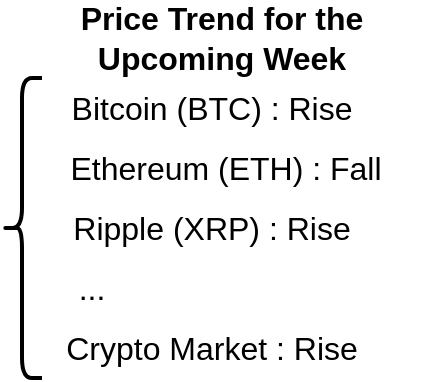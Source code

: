 <mxfile version="23.0.2" type="device">
  <diagram name="Page-1" id="XD1-e_rAunUQ8mGmSZGq">
    <mxGraphModel dx="954" dy="674" grid="1" gridSize="10" guides="1" tooltips="1" connect="1" arrows="1" fold="1" page="1" pageScale="1" pageWidth="3000" pageHeight="3000" math="0" shadow="0">
      <root>
        <mxCell id="0" />
        <mxCell id="1" parent="0" />
        <mxCell id="NVdRaBqU4HW8lZqmBsLU-1" value="" style="shape=curlyBracket;whiteSpace=wrap;html=1;rounded=1;labelPosition=left;verticalLabelPosition=middle;align=right;verticalAlign=middle;strokeWidth=2;" vertex="1" parent="1">
          <mxGeometry x="470" y="90" width="20" height="150" as="geometry" />
        </mxCell>
        <mxCell id="NVdRaBqU4HW8lZqmBsLU-2" value="&lt;font style=&quot;font-size: 16px;&quot;&gt;Price Trend for the Upcoming Week&lt;/font&gt;" style="text;html=1;strokeColor=none;fillColor=none;align=center;verticalAlign=middle;whiteSpace=wrap;rounded=0;fontStyle=1" vertex="1" parent="1">
          <mxGeometry x="470" y="60" width="220" height="20" as="geometry" />
        </mxCell>
        <mxCell id="NVdRaBqU4HW8lZqmBsLU-3" value="&lt;font style=&quot;font-size: 16px;&quot;&gt;Bitcoin (BTC) : Rise&lt;/font&gt;" style="text;html=1;strokeColor=none;fillColor=none;align=center;verticalAlign=middle;whiteSpace=wrap;rounded=0;" vertex="1" parent="1">
          <mxGeometry x="500" y="90" width="150" height="30" as="geometry" />
        </mxCell>
        <mxCell id="NVdRaBqU4HW8lZqmBsLU-4" value="&lt;font style=&quot;font-size: 16px;&quot;&gt;Ethereum (ETH) : Fall&lt;/font&gt;" style="text;html=1;strokeColor=none;fillColor=none;align=center;verticalAlign=middle;whiteSpace=wrap;rounded=0;" vertex="1" parent="1">
          <mxGeometry x="501" y="120" width="162" height="30" as="geometry" />
        </mxCell>
        <mxCell id="NVdRaBqU4HW8lZqmBsLU-5" value="&lt;font style=&quot;font-size: 16px;&quot;&gt;Crypto Market : Rise&lt;/font&gt;" style="text;html=1;strokeColor=none;fillColor=none;align=center;verticalAlign=middle;whiteSpace=wrap;rounded=0;" vertex="1" parent="1">
          <mxGeometry x="500" y="210" width="150" height="30" as="geometry" />
        </mxCell>
        <mxCell id="NVdRaBqU4HW8lZqmBsLU-6" value="&lt;font style=&quot;font-size: 16px;&quot;&gt;Ripple (XRP) : Rise&lt;/font&gt;" style="text;html=1;strokeColor=none;fillColor=none;align=center;verticalAlign=middle;whiteSpace=wrap;rounded=0;" vertex="1" parent="1">
          <mxGeometry x="500" y="150" width="150" height="30" as="geometry" />
        </mxCell>
        <mxCell id="NVdRaBqU4HW8lZqmBsLU-7" value="&lt;font style=&quot;font-size: 16px;&quot;&gt;...&lt;/font&gt;" style="text;html=1;strokeColor=none;fillColor=none;align=center;verticalAlign=middle;whiteSpace=wrap;rounded=0;" vertex="1" parent="1">
          <mxGeometry x="500" y="180" width="30" height="30" as="geometry" />
        </mxCell>
      </root>
    </mxGraphModel>
  </diagram>
</mxfile>

